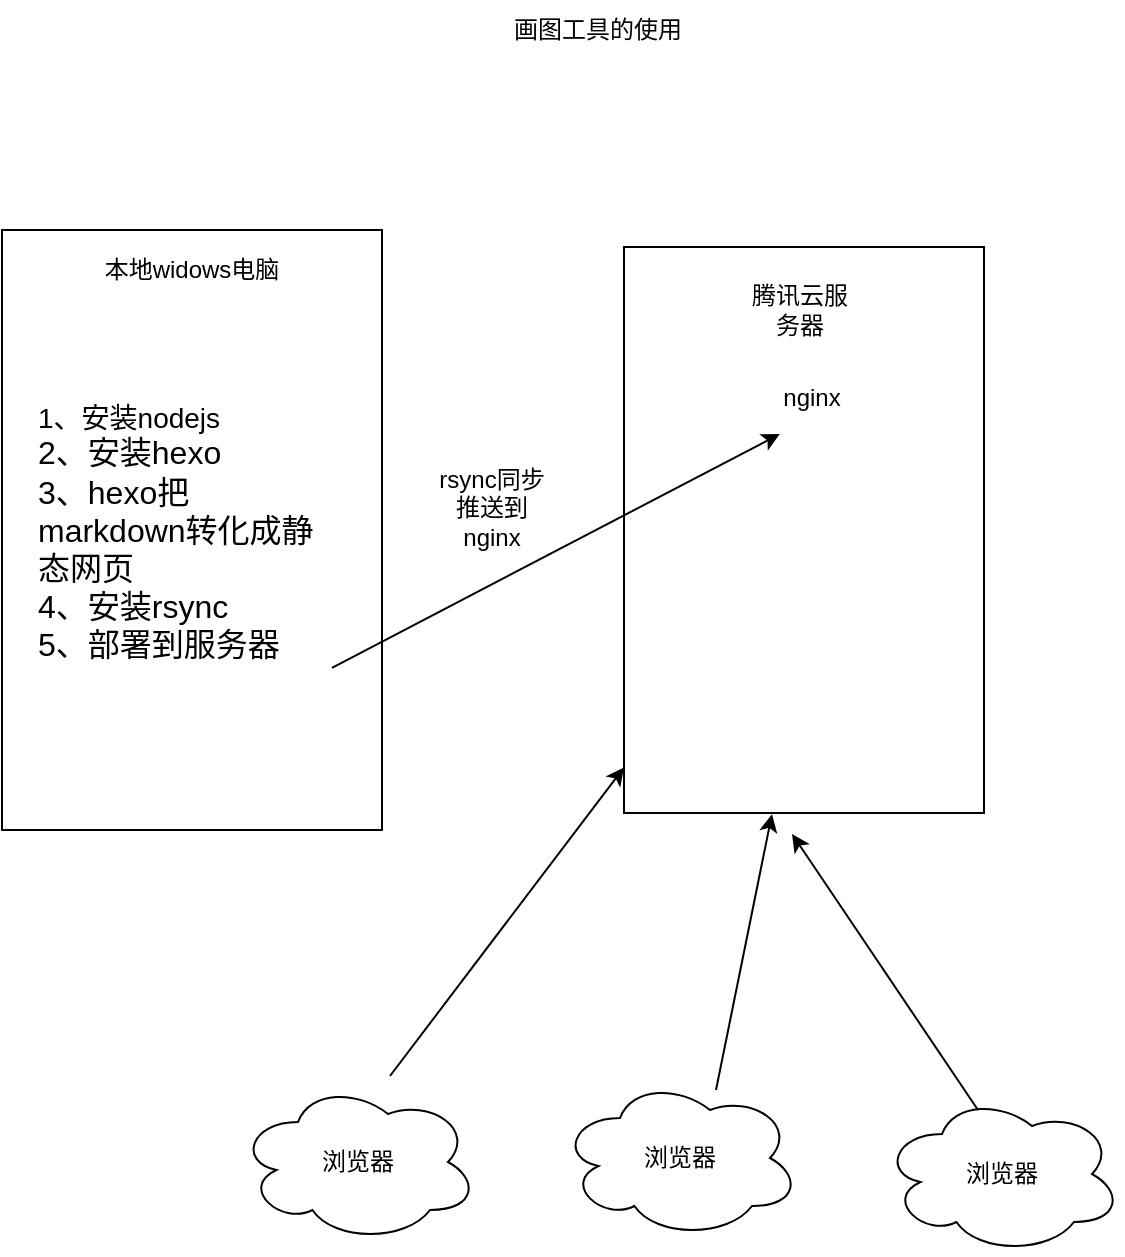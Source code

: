<mxfile version="25.0.3">
  <diagram name="第 1 页" id="1_fF-a4BtE-6CmWA3b46">
    <mxGraphModel dx="1434" dy="746" grid="0" gridSize="10" guides="1" tooltips="1" connect="1" arrows="1" fold="1" page="1" pageScale="1" pageWidth="827" pageHeight="1169" math="0" shadow="0">
      <root>
        <mxCell id="0" />
        <mxCell id="1" parent="0" />
        <mxCell id="34x7TGWdKsRaXxAX4ew2-7" value="" style="rounded=0;whiteSpace=wrap;html=1;" vertex="1" parent="1">
          <mxGeometry x="388" y="163.5" width="180" height="283" as="geometry" />
        </mxCell>
        <mxCell id="34x7TGWdKsRaXxAX4ew2-1" value="&lt;font face=&quot;Courier New&quot;&gt;画图工具的使用&lt;/font&gt;" style="text;html=1;align=center;verticalAlign=middle;whiteSpace=wrap;rounded=0;" vertex="1" parent="1">
          <mxGeometry x="310" y="40" width="130" height="30" as="geometry" />
        </mxCell>
        <mxCell id="34x7TGWdKsRaXxAX4ew2-2" value="" style="rounded=0;whiteSpace=wrap;html=1;" vertex="1" parent="1">
          <mxGeometry x="77" y="155" width="190" height="300" as="geometry" />
        </mxCell>
        <mxCell id="34x7TGWdKsRaXxAX4ew2-3" value="本地widows电脑" style="text;html=1;align=center;verticalAlign=middle;whiteSpace=wrap;rounded=0;" vertex="1" parent="1">
          <mxGeometry x="115" y="160" width="114" height="30" as="geometry" />
        </mxCell>
        <mxCell id="34x7TGWdKsRaXxAX4ew2-6" value="&lt;font style=&quot;font-size: 14px;&quot;&gt;1、安装nodejs&lt;/font&gt;&lt;div&gt;&lt;font size=&quot;3&quot;&gt;2、安装hexo&lt;/font&gt;&lt;/div&gt;&lt;div&gt;&lt;font size=&quot;3&quot;&gt;3、hexo把markdown转化成静态网页&lt;/font&gt;&lt;/div&gt;&lt;div&gt;&lt;font size=&quot;3&quot;&gt;4、安装rsync&lt;/font&gt;&lt;/div&gt;&lt;div&gt;&lt;font size=&quot;3&quot;&gt;5、部署到服务器&lt;/font&gt;&lt;/div&gt;" style="text;html=1;align=left;verticalAlign=middle;whiteSpace=wrap;rounded=0;" vertex="1" parent="1">
          <mxGeometry x="93" y="235" width="149" height="141" as="geometry" />
        </mxCell>
        <mxCell id="34x7TGWdKsRaXxAX4ew2-9" value="nginx" style="text;html=1;align=center;verticalAlign=middle;whiteSpace=wrap;rounded=0;" vertex="1" parent="1">
          <mxGeometry x="452" y="224" width="60" height="30" as="geometry" />
        </mxCell>
        <mxCell id="34x7TGWdKsRaXxAX4ew2-11" value="" style="endArrow=classic;html=1;rounded=0;exitX=0.915;exitY=0.964;exitDx=0;exitDy=0;exitPerimeter=0;" edge="1" parent="1">
          <mxGeometry width="50" height="50" relative="1" as="geometry">
            <mxPoint x="241.995" y="373.924" as="sourcePoint" />
            <mxPoint x="465.932" y="257" as="targetPoint" />
          </mxGeometry>
        </mxCell>
        <mxCell id="34x7TGWdKsRaXxAX4ew2-13" value="rsync同步推送到nginx" style="text;html=1;align=center;verticalAlign=middle;whiteSpace=wrap;rounded=0;" vertex="1" parent="1">
          <mxGeometry x="292" y="279" width="60" height="30" as="geometry" />
        </mxCell>
        <mxCell id="34x7TGWdKsRaXxAX4ew2-14" value="浏览器" style="ellipse;shape=cloud;whiteSpace=wrap;html=1;" vertex="1" parent="1">
          <mxGeometry x="195" y="581" width="120" height="80" as="geometry" />
        </mxCell>
        <mxCell id="34x7TGWdKsRaXxAX4ew2-15" value="浏览器" style="ellipse;shape=cloud;whiteSpace=wrap;html=1;" vertex="1" parent="1">
          <mxGeometry x="356" y="579" width="120" height="80" as="geometry" />
        </mxCell>
        <mxCell id="34x7TGWdKsRaXxAX4ew2-16" value="浏览器" style="ellipse;shape=cloud;whiteSpace=wrap;html=1;" vertex="1" parent="1">
          <mxGeometry x="517" y="587" width="120" height="80" as="geometry" />
        </mxCell>
        <mxCell id="34x7TGWdKsRaXxAX4ew2-19" value="" style="endArrow=classic;html=1;rounded=0;" edge="1" parent="1" target="34x7TGWdKsRaXxAX4ew2-7">
          <mxGeometry width="50" height="50" relative="1" as="geometry">
            <mxPoint x="271" y="578" as="sourcePoint" />
            <mxPoint x="437" y="338" as="targetPoint" />
          </mxGeometry>
        </mxCell>
        <mxCell id="34x7TGWdKsRaXxAX4ew2-20" value="" style="endArrow=classic;html=1;rounded=0;entryX=0.411;entryY=1.002;entryDx=0;entryDy=0;entryPerimeter=0;" edge="1" parent="1" target="34x7TGWdKsRaXxAX4ew2-7">
          <mxGeometry width="50" height="50" relative="1" as="geometry">
            <mxPoint x="434" y="585" as="sourcePoint" />
            <mxPoint x="484" y="535" as="targetPoint" />
          </mxGeometry>
        </mxCell>
        <mxCell id="34x7TGWdKsRaXxAX4ew2-22" value="腾讯云服务器" style="text;html=1;align=center;verticalAlign=middle;whiteSpace=wrap;rounded=0;" vertex="1" parent="1">
          <mxGeometry x="446" y="180" width="60" height="30" as="geometry" />
        </mxCell>
        <mxCell id="34x7TGWdKsRaXxAX4ew2-24" value="" style="endArrow=classic;html=1;rounded=0;entryX=0.411;entryY=1.002;entryDx=0;entryDy=0;entryPerimeter=0;exitX=0.4;exitY=0.1;exitDx=0;exitDy=0;exitPerimeter=0;" edge="1" parent="1" source="34x7TGWdKsRaXxAX4ew2-16">
          <mxGeometry width="50" height="50" relative="1" as="geometry">
            <mxPoint x="444" y="595" as="sourcePoint" />
            <mxPoint x="472" y="457" as="targetPoint" />
          </mxGeometry>
        </mxCell>
      </root>
    </mxGraphModel>
  </diagram>
</mxfile>
